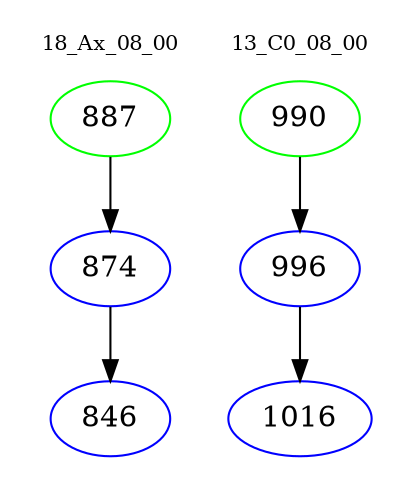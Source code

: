 digraph{
subgraph cluster_0 {
color = white
label = "18_Ax_08_00";
fontsize=10;
T0_887 [label="887", color="green"]
T0_887 -> T0_874 [color="black"]
T0_874 [label="874", color="blue"]
T0_874 -> T0_846 [color="black"]
T0_846 [label="846", color="blue"]
}
subgraph cluster_1 {
color = white
label = "13_C0_08_00";
fontsize=10;
T1_990 [label="990", color="green"]
T1_990 -> T1_996 [color="black"]
T1_996 [label="996", color="blue"]
T1_996 -> T1_1016 [color="black"]
T1_1016 [label="1016", color="blue"]
}
}
